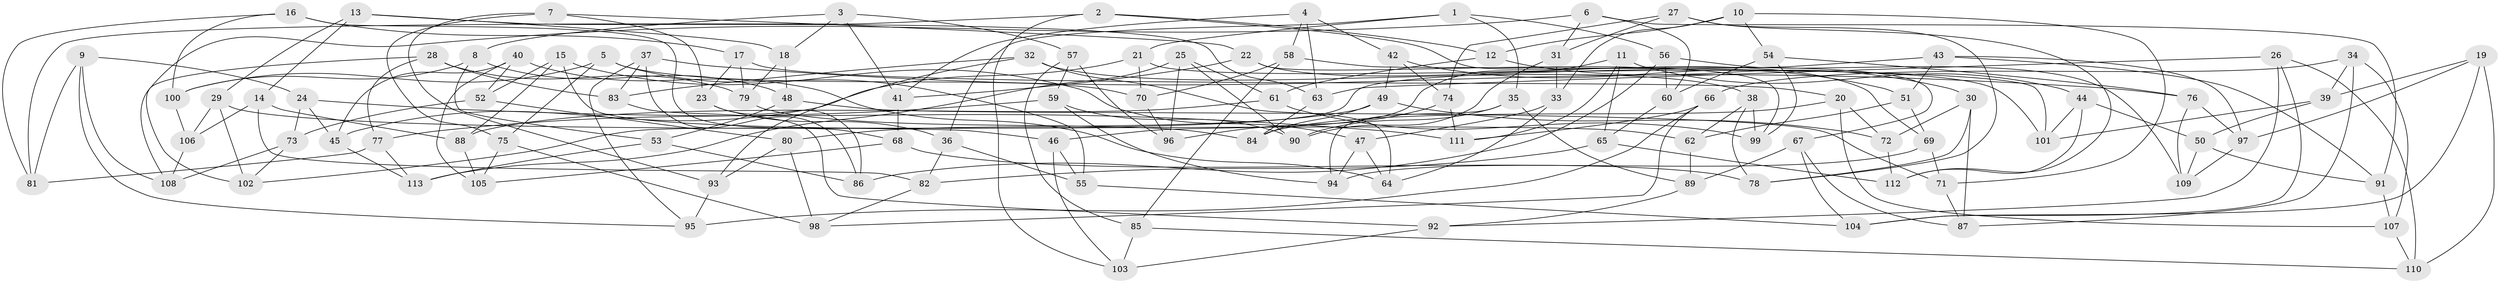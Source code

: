 // Generated by graph-tools (version 1.1) at 2025/26/03/09/25 03:26:50]
// undirected, 113 vertices, 226 edges
graph export_dot {
graph [start="1"]
  node [color=gray90,style=filled];
  1;
  2;
  3;
  4;
  5;
  6;
  7;
  8;
  9;
  10;
  11;
  12;
  13;
  14;
  15;
  16;
  17;
  18;
  19;
  20;
  21;
  22;
  23;
  24;
  25;
  26;
  27;
  28;
  29;
  30;
  31;
  32;
  33;
  34;
  35;
  36;
  37;
  38;
  39;
  40;
  41;
  42;
  43;
  44;
  45;
  46;
  47;
  48;
  49;
  50;
  51;
  52;
  53;
  54;
  55;
  56;
  57;
  58;
  59;
  60;
  61;
  62;
  63;
  64;
  65;
  66;
  67;
  68;
  69;
  70;
  71;
  72;
  73;
  74;
  75;
  76;
  77;
  78;
  79;
  80;
  81;
  82;
  83;
  84;
  85;
  86;
  87;
  88;
  89;
  90;
  91;
  92;
  93;
  94;
  95;
  96;
  97;
  98;
  99;
  100;
  101;
  102;
  103;
  104;
  105;
  106;
  107;
  108;
  109;
  110;
  111;
  112;
  113;
  1 -- 35;
  1 -- 21;
  1 -- 56;
  1 -- 36;
  2 -- 81;
  2 -- 12;
  2 -- 103;
  2 -- 67;
  3 -- 41;
  3 -- 8;
  3 -- 18;
  3 -- 57;
  4 -- 63;
  4 -- 41;
  4 -- 42;
  4 -- 58;
  5 -- 75;
  5 -- 55;
  5 -- 70;
  5 -- 100;
  6 -- 91;
  6 -- 31;
  6 -- 60;
  6 -- 102;
  7 -- 93;
  7 -- 22;
  7 -- 75;
  7 -- 23;
  8 -- 48;
  8 -- 100;
  8 -- 53;
  9 -- 81;
  9 -- 24;
  9 -- 108;
  9 -- 95;
  10 -- 71;
  10 -- 33;
  10 -- 12;
  10 -- 54;
  11 -- 65;
  11 -- 111;
  11 -- 46;
  11 -- 44;
  12 -- 30;
  12 -- 61;
  13 -- 18;
  13 -- 29;
  13 -- 63;
  13 -- 14;
  14 -- 106;
  14 -- 82;
  14 -- 88;
  15 -- 88;
  15 -- 47;
  15 -- 52;
  15 -- 46;
  16 -- 100;
  16 -- 68;
  16 -- 81;
  16 -- 17;
  17 -- 20;
  17 -- 23;
  17 -- 79;
  18 -- 79;
  18 -- 48;
  19 -- 110;
  19 -- 104;
  19 -- 97;
  19 -- 39;
  20 -- 72;
  20 -- 107;
  20 -- 84;
  21 -- 45;
  21 -- 101;
  21 -- 70;
  22 -- 99;
  22 -- 69;
  22 -- 41;
  23 -- 86;
  23 -- 36;
  24 -- 45;
  24 -- 111;
  24 -- 73;
  25 -- 113;
  25 -- 61;
  25 -- 90;
  25 -- 96;
  26 -- 92;
  26 -- 104;
  26 -- 63;
  26 -- 110;
  27 -- 31;
  27 -- 78;
  27 -- 112;
  27 -- 74;
  28 -- 108;
  28 -- 77;
  28 -- 79;
  28 -- 83;
  29 -- 102;
  29 -- 106;
  29 -- 62;
  30 -- 78;
  30 -- 72;
  30 -- 87;
  31 -- 90;
  31 -- 33;
  32 -- 93;
  32 -- 64;
  32 -- 83;
  32 -- 38;
  33 -- 64;
  33 -- 47;
  34 -- 66;
  34 -- 107;
  34 -- 39;
  34 -- 87;
  35 -- 94;
  35 -- 89;
  35 -- 90;
  36 -- 82;
  36 -- 55;
  37 -- 76;
  37 -- 83;
  37 -- 86;
  37 -- 95;
  38 -- 62;
  38 -- 99;
  38 -- 78;
  39 -- 50;
  39 -- 101;
  40 -- 64;
  40 -- 45;
  40 -- 105;
  40 -- 52;
  41 -- 68;
  42 -- 74;
  42 -- 51;
  42 -- 49;
  43 -- 91;
  43 -- 102;
  43 -- 97;
  43 -- 51;
  44 -- 112;
  44 -- 101;
  44 -- 50;
  45 -- 113;
  46 -- 103;
  46 -- 55;
  47 -- 64;
  47 -- 94;
  48 -- 53;
  48 -- 71;
  49 -- 72;
  49 -- 84;
  49 -- 80;
  50 -- 91;
  50 -- 109;
  51 -- 69;
  51 -- 62;
  52 -- 80;
  52 -- 73;
  53 -- 113;
  53 -- 86;
  54 -- 76;
  54 -- 99;
  54 -- 60;
  55 -- 104;
  56 -- 86;
  56 -- 109;
  56 -- 60;
  57 -- 59;
  57 -- 96;
  57 -- 85;
  58 -- 70;
  58 -- 85;
  58 -- 101;
  59 -- 77;
  59 -- 94;
  59 -- 90;
  60 -- 65;
  61 -- 88;
  61 -- 99;
  62 -- 89;
  63 -- 84;
  65 -- 112;
  65 -- 82;
  66 -- 111;
  66 -- 98;
  66 -- 95;
  67 -- 87;
  67 -- 89;
  67 -- 104;
  68 -- 105;
  68 -- 78;
  69 -- 94;
  69 -- 71;
  70 -- 96;
  71 -- 87;
  72 -- 112;
  73 -- 108;
  73 -- 102;
  74 -- 111;
  74 -- 96;
  75 -- 98;
  75 -- 105;
  76 -- 109;
  76 -- 97;
  77 -- 81;
  77 -- 113;
  79 -- 84;
  80 -- 98;
  80 -- 93;
  82 -- 98;
  83 -- 92;
  85 -- 103;
  85 -- 110;
  88 -- 105;
  89 -- 92;
  91 -- 107;
  92 -- 103;
  93 -- 95;
  97 -- 109;
  100 -- 106;
  106 -- 108;
  107 -- 110;
}
